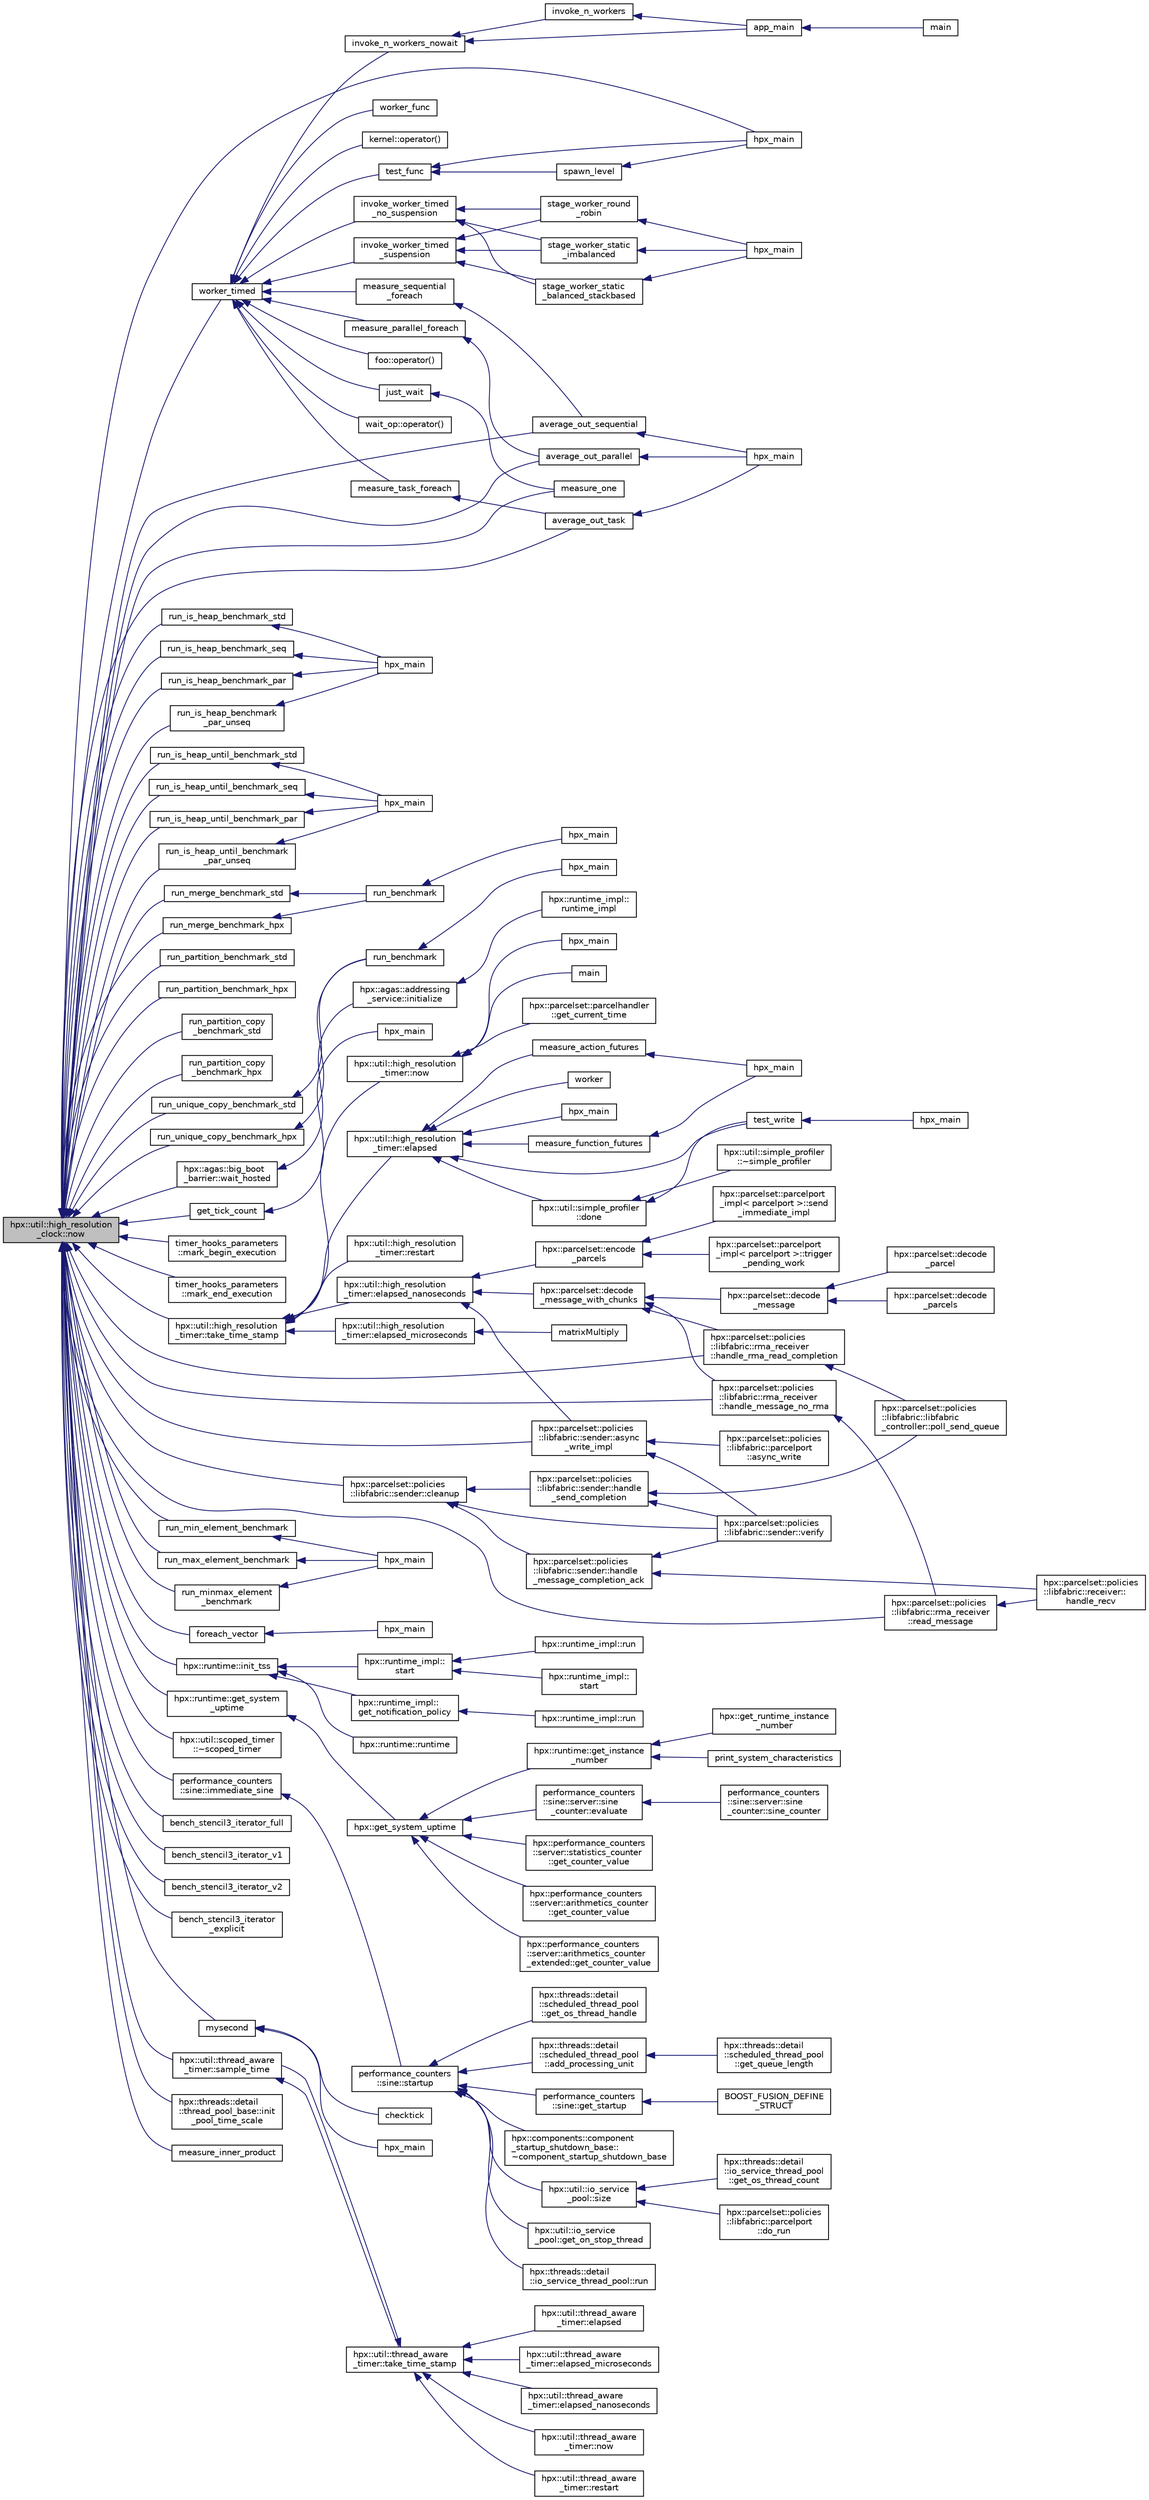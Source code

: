digraph "hpx::util::high_resolution_clock::now"
{
  edge [fontname="Helvetica",fontsize="10",labelfontname="Helvetica",labelfontsize="10"];
  node [fontname="Helvetica",fontsize="10",shape=record];
  rankdir="LR";
  Node90 [label="hpx::util::high_resolution\l_clock::now",height=0.2,width=0.4,color="black", fillcolor="grey75", style="filled", fontcolor="black"];
  Node90 -> Node91 [dir="back",color="midnightblue",fontsize="10",style="solid",fontname="Helvetica"];
  Node91 [label="hpx_main",height=0.2,width=0.4,color="black", fillcolor="white", style="filled",URL="$de/da6/async__overheads_8cpp.html#a4ca51ec94fa82421fc621b58eef7b01c"];
  Node90 -> Node92 [dir="back",color="midnightblue",fontsize="10",style="solid",fontname="Helvetica"];
  Node92 [label="run_is_heap_benchmark_std",height=0.2,width=0.4,color="black", fillcolor="white", style="filled",URL="$da/d4f/benchmark__is__heap_8cpp.html#a67b63c5bbcc73a1ccbd7fc8a8b75e2df"];
  Node92 -> Node93 [dir="back",color="midnightblue",fontsize="10",style="solid",fontname="Helvetica"];
  Node93 [label="hpx_main",height=0.2,width=0.4,color="black", fillcolor="white", style="filled",URL="$da/d4f/benchmark__is__heap_8cpp.html#a4ca51ec94fa82421fc621b58eef7b01c"];
  Node90 -> Node94 [dir="back",color="midnightblue",fontsize="10",style="solid",fontname="Helvetica"];
  Node94 [label="run_is_heap_benchmark_seq",height=0.2,width=0.4,color="black", fillcolor="white", style="filled",URL="$da/d4f/benchmark__is__heap_8cpp.html#a163836cb641572dca14893cb27f0ef33"];
  Node94 -> Node93 [dir="back",color="midnightblue",fontsize="10",style="solid",fontname="Helvetica"];
  Node90 -> Node95 [dir="back",color="midnightblue",fontsize="10",style="solid",fontname="Helvetica"];
  Node95 [label="run_is_heap_benchmark_par",height=0.2,width=0.4,color="black", fillcolor="white", style="filled",URL="$da/d4f/benchmark__is__heap_8cpp.html#a9f7882904c572b17cbab75fb2d8c5d2f"];
  Node95 -> Node93 [dir="back",color="midnightblue",fontsize="10",style="solid",fontname="Helvetica"];
  Node90 -> Node96 [dir="back",color="midnightblue",fontsize="10",style="solid",fontname="Helvetica"];
  Node96 [label="run_is_heap_benchmark\l_par_unseq",height=0.2,width=0.4,color="black", fillcolor="white", style="filled",URL="$da/d4f/benchmark__is__heap_8cpp.html#a2305e6d99c57032a780d74edc565ab75"];
  Node96 -> Node93 [dir="back",color="midnightblue",fontsize="10",style="solid",fontname="Helvetica"];
  Node90 -> Node97 [dir="back",color="midnightblue",fontsize="10",style="solid",fontname="Helvetica"];
  Node97 [label="run_is_heap_until_benchmark_std",height=0.2,width=0.4,color="black", fillcolor="white", style="filled",URL="$dc/df5/benchmark__is__heap__until_8cpp.html#ab528ce5836d1ed3fc7264d5d101d6c05"];
  Node97 -> Node98 [dir="back",color="midnightblue",fontsize="10",style="solid",fontname="Helvetica"];
  Node98 [label="hpx_main",height=0.2,width=0.4,color="black", fillcolor="white", style="filled",URL="$dc/df5/benchmark__is__heap__until_8cpp.html#a4ca51ec94fa82421fc621b58eef7b01c"];
  Node90 -> Node99 [dir="back",color="midnightblue",fontsize="10",style="solid",fontname="Helvetica"];
  Node99 [label="run_is_heap_until_benchmark_seq",height=0.2,width=0.4,color="black", fillcolor="white", style="filled",URL="$dc/df5/benchmark__is__heap__until_8cpp.html#a2f1e5702cb0bfe59d87b1b18c90da22d"];
  Node99 -> Node98 [dir="back",color="midnightblue",fontsize="10",style="solid",fontname="Helvetica"];
  Node90 -> Node100 [dir="back",color="midnightblue",fontsize="10",style="solid",fontname="Helvetica"];
  Node100 [label="run_is_heap_until_benchmark_par",height=0.2,width=0.4,color="black", fillcolor="white", style="filled",URL="$dc/df5/benchmark__is__heap__until_8cpp.html#a54d8fcdca96998b62fddd64dc62270c4"];
  Node100 -> Node98 [dir="back",color="midnightblue",fontsize="10",style="solid",fontname="Helvetica"];
  Node90 -> Node101 [dir="back",color="midnightblue",fontsize="10",style="solid",fontname="Helvetica"];
  Node101 [label="run_is_heap_until_benchmark\l_par_unseq",height=0.2,width=0.4,color="black", fillcolor="white", style="filled",URL="$dc/df5/benchmark__is__heap__until_8cpp.html#af8d3bad21e750b099ce0b56e1ec9d8da"];
  Node101 -> Node98 [dir="back",color="midnightblue",fontsize="10",style="solid",fontname="Helvetica"];
  Node90 -> Node102 [dir="back",color="midnightblue",fontsize="10",style="solid",fontname="Helvetica"];
  Node102 [label="run_merge_benchmark_std",height=0.2,width=0.4,color="black", fillcolor="white", style="filled",URL="$dd/d49/benchmark__merge_8cpp.html#aae6963ce4de76fd2f2ef9fb7e066ec07"];
  Node102 -> Node103 [dir="back",color="midnightblue",fontsize="10",style="solid",fontname="Helvetica"];
  Node103 [label="run_benchmark",height=0.2,width=0.4,color="black", fillcolor="white", style="filled",URL="$dd/d49/benchmark__merge_8cpp.html#ad5c58db487e8c73d2570954a51bc051e"];
  Node103 -> Node104 [dir="back",color="midnightblue",fontsize="10",style="solid",fontname="Helvetica"];
  Node104 [label="hpx_main",height=0.2,width=0.4,color="black", fillcolor="white", style="filled",URL="$dd/d49/benchmark__merge_8cpp.html#a4ca51ec94fa82421fc621b58eef7b01c"];
  Node90 -> Node105 [dir="back",color="midnightblue",fontsize="10",style="solid",fontname="Helvetica"];
  Node105 [label="run_merge_benchmark_hpx",height=0.2,width=0.4,color="black", fillcolor="white", style="filled",URL="$dd/d49/benchmark__merge_8cpp.html#ab46a8af5e594f8e949841d537a4eeeeb"];
  Node105 -> Node103 [dir="back",color="midnightblue",fontsize="10",style="solid",fontname="Helvetica"];
  Node90 -> Node106 [dir="back",color="midnightblue",fontsize="10",style="solid",fontname="Helvetica"];
  Node106 [label="run_partition_benchmark_std",height=0.2,width=0.4,color="black", fillcolor="white", style="filled",URL="$d9/d88/benchmark__partition_8cpp.html#a8587bbea477cabbc07fb8c0909fda4bf"];
  Node90 -> Node107 [dir="back",color="midnightblue",fontsize="10",style="solid",fontname="Helvetica"];
  Node107 [label="run_partition_benchmark_hpx",height=0.2,width=0.4,color="black", fillcolor="white", style="filled",URL="$d9/d88/benchmark__partition_8cpp.html#a5c3c49868cd7a8f750c0d4d67d90501c"];
  Node90 -> Node108 [dir="back",color="midnightblue",fontsize="10",style="solid",fontname="Helvetica"];
  Node108 [label="run_partition_copy\l_benchmark_std",height=0.2,width=0.4,color="black", fillcolor="white", style="filled",URL="$d3/d0e/benchmark__partition__copy_8cpp.html#a9dfb246e7eae99b9dbf9a322ce884e3b"];
  Node90 -> Node109 [dir="back",color="midnightblue",fontsize="10",style="solid",fontname="Helvetica"];
  Node109 [label="run_partition_copy\l_benchmark_hpx",height=0.2,width=0.4,color="black", fillcolor="white", style="filled",URL="$d3/d0e/benchmark__partition__copy_8cpp.html#a2e3e2d2b3967f9d47c81046f1c3c96f3"];
  Node90 -> Node110 [dir="back",color="midnightblue",fontsize="10",style="solid",fontname="Helvetica"];
  Node110 [label="run_unique_copy_benchmark_std",height=0.2,width=0.4,color="black", fillcolor="white", style="filled",URL="$d9/d53/benchmark__unique__copy_8cpp.html#a04e5eab4bde5de0971c6fd2d5680b593"];
  Node110 -> Node111 [dir="back",color="midnightblue",fontsize="10",style="solid",fontname="Helvetica"];
  Node111 [label="run_benchmark",height=0.2,width=0.4,color="black", fillcolor="white", style="filled",URL="$d9/d53/benchmark__unique__copy_8cpp.html#a8a407c44bd918179459c618a5e2f01b3"];
  Node111 -> Node112 [dir="back",color="midnightblue",fontsize="10",style="solid",fontname="Helvetica"];
  Node112 [label="hpx_main",height=0.2,width=0.4,color="black", fillcolor="white", style="filled",URL="$d9/d53/benchmark__unique__copy_8cpp.html#a4ca51ec94fa82421fc621b58eef7b01c"];
  Node90 -> Node113 [dir="back",color="midnightblue",fontsize="10",style="solid",fontname="Helvetica"];
  Node113 [label="run_unique_copy_benchmark_hpx",height=0.2,width=0.4,color="black", fillcolor="white", style="filled",URL="$d9/d53/benchmark__unique__copy_8cpp.html#a98d2e40523a689d806d5f8ca5d1fc9be"];
  Node113 -> Node111 [dir="back",color="midnightblue",fontsize="10",style="solid",fontname="Helvetica"];
  Node90 -> Node114 [dir="back",color="midnightblue",fontsize="10",style="solid",fontname="Helvetica"];
  Node114 [label="hpx::agas::big_boot\l_barrier::wait_hosted",height=0.2,width=0.4,color="black", fillcolor="white", style="filled",URL="$d8/db6/structhpx_1_1agas_1_1big__boot__barrier.html#af83d97cabe46bfd67841283fece1cb24"];
  Node114 -> Node115 [dir="back",color="midnightblue",fontsize="10",style="solid",fontname="Helvetica"];
  Node115 [label="hpx::agas::addressing\l_service::initialize",height=0.2,width=0.4,color="black", fillcolor="white", style="filled",URL="$db/d58/structhpx_1_1agas_1_1addressing__service.html#afb80dcf683086f9ec1237c81129017d8"];
  Node115 -> Node116 [dir="back",color="midnightblue",fontsize="10",style="solid",fontname="Helvetica"];
  Node116 [label="hpx::runtime_impl::\lruntime_impl",height=0.2,width=0.4,color="black", fillcolor="white", style="filled",URL="$dc/d80/classhpx_1_1runtime__impl.html#a19b55584b2e6b6b4d72ae159fbef0f6e"];
  Node90 -> Node117 [dir="back",color="midnightblue",fontsize="10",style="solid",fontname="Helvetica"];
  Node117 [label="get_tick_count",height=0.2,width=0.4,color="black", fillcolor="white", style="filled",URL="$d6/da1/dataflow__791_8cpp.html#a4ffa9fa2b7397b7beec3a38e5bda57b8"];
  Node117 -> Node118 [dir="back",color="midnightblue",fontsize="10",style="solid",fontname="Helvetica"];
  Node118 [label="hpx_main",height=0.2,width=0.4,color="black", fillcolor="white", style="filled",URL="$d6/da1/dataflow__791_8cpp.html#ab1825231fb9efbfb464404767c072654"];
  Node90 -> Node119 [dir="back",color="midnightblue",fontsize="10",style="solid",fontname="Helvetica"];
  Node119 [label="timer_hooks_parameters\l::mark_begin_execution",height=0.2,width=0.4,color="black", fillcolor="white", style="filled",URL="$da/db2/structtimer__hooks__parameters.html#a7fa779ba4a0c379a5366ee825a6bfb9c"];
  Node90 -> Node120 [dir="back",color="midnightblue",fontsize="10",style="solid",fontname="Helvetica"];
  Node120 [label="timer_hooks_parameters\l::mark_end_execution",height=0.2,width=0.4,color="black", fillcolor="white", style="filled",URL="$da/db2/structtimer__hooks__parameters.html#a1743632bb3da3e34b44dd3b9330e88bb"];
  Node90 -> Node121 [dir="back",color="midnightblue",fontsize="10",style="solid",fontname="Helvetica"];
  Node121 [label="average_out_parallel",height=0.2,width=0.4,color="black", fillcolor="white", style="filled",URL="$d4/d94/foreach__scaling_8cpp.html#ae28771bf3023fb27477011ca1deb3017"];
  Node121 -> Node122 [dir="back",color="midnightblue",fontsize="10",style="solid",fontname="Helvetica"];
  Node122 [label="hpx_main",height=0.2,width=0.4,color="black", fillcolor="white", style="filled",URL="$d4/d94/foreach__scaling_8cpp.html#a4ca51ec94fa82421fc621b58eef7b01c"];
  Node90 -> Node123 [dir="back",color="midnightblue",fontsize="10",style="solid",fontname="Helvetica"];
  Node123 [label="average_out_task",height=0.2,width=0.4,color="black", fillcolor="white", style="filled",URL="$d4/d94/foreach__scaling_8cpp.html#a6f6981d918aadc4c7f5d292e3241ded0"];
  Node123 -> Node122 [dir="back",color="midnightblue",fontsize="10",style="solid",fontname="Helvetica"];
  Node90 -> Node124 [dir="back",color="midnightblue",fontsize="10",style="solid",fontname="Helvetica"];
  Node124 [label="average_out_sequential",height=0.2,width=0.4,color="black", fillcolor="white", style="filled",URL="$d4/d94/foreach__scaling_8cpp.html#a07652cc5e47955ddcb52e9896727864a"];
  Node124 -> Node122 [dir="back",color="midnightblue",fontsize="10",style="solid",fontname="Helvetica"];
  Node90 -> Node125 [dir="back",color="midnightblue",fontsize="10",style="solid",fontname="Helvetica"];
  Node125 [label="hpx::util::high_resolution\l_timer::take_time_stamp",height=0.2,width=0.4,color="black", fillcolor="white", style="filled",URL="$d6/d0f/classhpx_1_1util_1_1high__resolution__timer.html#abdc7f9511dd3bfe1c5da2c38fe295851"];
  Node125 -> Node126 [dir="back",color="midnightblue",fontsize="10",style="solid",fontname="Helvetica"];
  Node126 [label="hpx::util::high_resolution\l_timer::now",height=0.2,width=0.4,color="black", fillcolor="white", style="filled",URL="$d6/d0f/classhpx_1_1util_1_1high__resolution__timer.html#a4c3cd19f74c6244f5ba21433d4af63ef"];
  Node126 -> Node127 [dir="back",color="midnightblue",fontsize="10",style="solid",fontname="Helvetica"];
  Node127 [label="hpx_main",height=0.2,width=0.4,color="black", fillcolor="white", style="filled",URL="$d6/d6c/barrier__performance_8cpp.html#aefd26dd818037509b2241068d57e3e1d"];
  Node126 -> Node128 [dir="back",color="midnightblue",fontsize="10",style="solid",fontname="Helvetica"];
  Node128 [label="main",height=0.2,width=0.4,color="black", fillcolor="white", style="filled",URL="$d6/d6c/barrier__performance_8cpp.html#a0ddf1224851353fc92bfbff6f499fa97"];
  Node126 -> Node129 [dir="back",color="midnightblue",fontsize="10",style="solid",fontname="Helvetica"];
  Node129 [label="hpx::parcelset::parcelhandler\l::get_current_time",height=0.2,width=0.4,color="black", fillcolor="white", style="filled",URL="$d4/d2f/classhpx_1_1parcelset_1_1parcelhandler.html#a9bf65eeef3afcaecbc7b81be32c86303"];
  Node125 -> Node130 [dir="back",color="midnightblue",fontsize="10",style="solid",fontname="Helvetica"];
  Node130 [label="hpx::util::high_resolution\l_timer::restart",height=0.2,width=0.4,color="black", fillcolor="white", style="filled",URL="$d6/d0f/classhpx_1_1util_1_1high__resolution__timer.html#a135417c97a57cb7e77d52544d5ce4950"];
  Node125 -> Node131 [dir="back",color="midnightblue",fontsize="10",style="solid",fontname="Helvetica"];
  Node131 [label="hpx::util::high_resolution\l_timer::elapsed",height=0.2,width=0.4,color="black", fillcolor="white", style="filled",URL="$d6/d0f/classhpx_1_1util_1_1high__resolution__timer.html#abdf9bf5837743b9abdccc618a1c86736"];
  Node131 -> Node132 [dir="back",color="midnightblue",fontsize="10",style="solid",fontname="Helvetica"];
  Node132 [label="hpx_main",height=0.2,width=0.4,color="black", fillcolor="white", style="filled",URL="$d7/d92/block__os__threads__1036_8cpp.html#aefd26dd818037509b2241068d57e3e1d"];
  Node131 -> Node133 [dir="back",color="midnightblue",fontsize="10",style="solid",fontname="Helvetica"];
  Node133 [label="measure_action_futures",height=0.2,width=0.4,color="black", fillcolor="white", style="filled",URL="$d3/d79/future__overhead_8cpp.html#a9a3eff89e718d4dcaf811a3262299d7b"];
  Node133 -> Node134 [dir="back",color="midnightblue",fontsize="10",style="solid",fontname="Helvetica"];
  Node134 [label="hpx_main",height=0.2,width=0.4,color="black", fillcolor="white", style="filled",URL="$d3/d79/future__overhead_8cpp.html#aaf67a3863f19ff7033e239ebb1204fb7"];
  Node131 -> Node135 [dir="back",color="midnightblue",fontsize="10",style="solid",fontname="Helvetica"];
  Node135 [label="measure_function_futures",height=0.2,width=0.4,color="black", fillcolor="white", style="filled",URL="$d3/d79/future__overhead_8cpp.html#abb9c0468f399cf830ce0334538c8b7bc"];
  Node135 -> Node134 [dir="back",color="midnightblue",fontsize="10",style="solid",fontname="Helvetica"];
  Node131 -> Node136 [dir="back",color="midnightblue",fontsize="10",style="solid",fontname="Helvetica"];
  Node136 [label="test_write",height=0.2,width=0.4,color="black", fillcolor="white", style="filled",URL="$db/daa/network__storage_8cpp.html#ad940e27486bbdb223140ebe25e357823"];
  Node136 -> Node137 [dir="back",color="midnightblue",fontsize="10",style="solid",fontname="Helvetica"];
  Node137 [label="hpx_main",height=0.2,width=0.4,color="black", fillcolor="white", style="filled",URL="$db/daa/network__storage_8cpp.html#a4ca51ec94fa82421fc621b58eef7b01c"];
  Node131 -> Node138 [dir="back",color="midnightblue",fontsize="10",style="solid",fontname="Helvetica"];
  Node138 [label="worker",height=0.2,width=0.4,color="black", fillcolor="white", style="filled",URL="$d0/dce/qthreads__homogeneous__timed__task__spawn_8cpp.html#acebaba9c3b2cb32c7888100647b7b922"];
  Node131 -> Node139 [dir="back",color="midnightblue",fontsize="10",style="solid",fontname="Helvetica"];
  Node139 [label="hpx::util::simple_profiler\l::done",height=0.2,width=0.4,color="black", fillcolor="white", style="filled",URL="$d8/dd4/classhpx_1_1util_1_1simple__profiler.html#aa56591d192ceab514c42e2e7bca42ad5"];
  Node139 -> Node136 [dir="back",color="midnightblue",fontsize="10",style="solid",fontname="Helvetica"];
  Node139 -> Node140 [dir="back",color="midnightblue",fontsize="10",style="solid",fontname="Helvetica"];
  Node140 [label="hpx::util::simple_profiler\l::~simple_profiler",height=0.2,width=0.4,color="black", fillcolor="white", style="filled",URL="$d8/dd4/classhpx_1_1util_1_1simple__profiler.html#a026b67f076692c4b155a5250414066fc"];
  Node125 -> Node141 [dir="back",color="midnightblue",fontsize="10",style="solid",fontname="Helvetica"];
  Node141 [label="hpx::util::high_resolution\l_timer::elapsed_microseconds",height=0.2,width=0.4,color="black", fillcolor="white", style="filled",URL="$d6/d0f/classhpx_1_1util_1_1high__resolution__timer.html#a6c379d15dcb874a23cfab6057899029a"];
  Node141 -> Node142 [dir="back",color="midnightblue",fontsize="10",style="solid",fontname="Helvetica"];
  Node142 [label="matrixMultiply",height=0.2,width=0.4,color="black", fillcolor="white", style="filled",URL="$dd/d84/cublas__matmul_8cpp.html#aa067c394898cc546b800722bc5eae6ee"];
  Node125 -> Node143 [dir="back",color="midnightblue",fontsize="10",style="solid",fontname="Helvetica"];
  Node143 [label="hpx::util::high_resolution\l_timer::elapsed_nanoseconds",height=0.2,width=0.4,color="black", fillcolor="white", style="filled",URL="$d6/d0f/classhpx_1_1util_1_1high__resolution__timer.html#ace92217d04bfb8f44f2acf7ab6156033"];
  Node143 -> Node144 [dir="back",color="midnightblue",fontsize="10",style="solid",fontname="Helvetica"];
  Node144 [label="hpx::parcelset::decode\l_message_with_chunks",height=0.2,width=0.4,color="black", fillcolor="white", style="filled",URL="$d4/d41/namespacehpx_1_1parcelset.html#abb7d99e0c8aaa983f0851d9c5d4e78bf"];
  Node144 -> Node145 [dir="back",color="midnightblue",fontsize="10",style="solid",fontname="Helvetica"];
  Node145 [label="hpx::parcelset::decode\l_message",height=0.2,width=0.4,color="black", fillcolor="white", style="filled",URL="$d4/d41/namespacehpx_1_1parcelset.html#ab5f27461c52dbbfeab29fe8a37986faa"];
  Node145 -> Node146 [dir="back",color="midnightblue",fontsize="10",style="solid",fontname="Helvetica"];
  Node146 [label="hpx::parcelset::decode\l_parcel",height=0.2,width=0.4,color="black", fillcolor="white", style="filled",URL="$d4/d41/namespacehpx_1_1parcelset.html#a0199ca3fa04e8fa08c9e6b9eec41ebb5"];
  Node145 -> Node147 [dir="back",color="midnightblue",fontsize="10",style="solid",fontname="Helvetica"];
  Node147 [label="hpx::parcelset::decode\l_parcels",height=0.2,width=0.4,color="black", fillcolor="white", style="filled",URL="$d4/d41/namespacehpx_1_1parcelset.html#aa7b4acdaa73e95824f4406d316551b51"];
  Node144 -> Node148 [dir="back",color="midnightblue",fontsize="10",style="solid",fontname="Helvetica"];
  Node148 [label="hpx::parcelset::policies\l::libfabric::rma_receiver\l::handle_message_no_rma",height=0.2,width=0.4,color="black", fillcolor="white", style="filled",URL="$d4/d56/structhpx_1_1parcelset_1_1policies_1_1libfabric_1_1rma__receiver.html#a9ee3082ad51ee63cf85049b8126580f0"];
  Node148 -> Node149 [dir="back",color="midnightblue",fontsize="10",style="solid",fontname="Helvetica"];
  Node149 [label="hpx::parcelset::policies\l::libfabric::rma_receiver\l::read_message",height=0.2,width=0.4,color="black", fillcolor="white", style="filled",URL="$d4/d56/structhpx_1_1parcelset_1_1policies_1_1libfabric_1_1rma__receiver.html#a687e3e9569a57b6bd48220ecd7ef2394"];
  Node149 -> Node150 [dir="back",color="midnightblue",fontsize="10",style="solid",fontname="Helvetica"];
  Node150 [label="hpx::parcelset::policies\l::libfabric::receiver::\lhandle_recv",height=0.2,width=0.4,color="black", fillcolor="white", style="filled",URL="$d9/df5/structhpx_1_1parcelset_1_1policies_1_1libfabric_1_1receiver.html#ae18eac5b1593bc79ba31cf828177d611"];
  Node144 -> Node151 [dir="back",color="midnightblue",fontsize="10",style="solid",fontname="Helvetica"];
  Node151 [label="hpx::parcelset::policies\l::libfabric::rma_receiver\l::handle_rma_read_completion",height=0.2,width=0.4,color="black", fillcolor="white", style="filled",URL="$d4/d56/structhpx_1_1parcelset_1_1policies_1_1libfabric_1_1rma__receiver.html#a77182bc65fb4dd0fc0737d87bec05a72"];
  Node151 -> Node152 [dir="back",color="midnightblue",fontsize="10",style="solid",fontname="Helvetica"];
  Node152 [label="hpx::parcelset::policies\l::libfabric::libfabric\l_controller::poll_send_queue",height=0.2,width=0.4,color="black", fillcolor="white", style="filled",URL="$db/d9f/classhpx_1_1parcelset_1_1policies_1_1libfabric_1_1libfabric__controller.html#afaa02e122be1ea6800a245af7b3a9cf8"];
  Node143 -> Node153 [dir="back",color="midnightblue",fontsize="10",style="solid",fontname="Helvetica"];
  Node153 [label="hpx::parcelset::encode\l_parcels",height=0.2,width=0.4,color="black", fillcolor="white", style="filled",URL="$d4/d41/namespacehpx_1_1parcelset.html#a85e1e1a4ee7e78d596f2cd32fa609cac"];
  Node153 -> Node154 [dir="back",color="midnightblue",fontsize="10",style="solid",fontname="Helvetica"];
  Node154 [label="hpx::parcelset::parcelport\l_impl\< parcelport \>::send\l_immediate_impl",height=0.2,width=0.4,color="black", fillcolor="white", style="filled",URL="$db/d0a/classhpx_1_1parcelset_1_1parcelport__impl.html#aa8e1c465a67665c83591d61d2d14a0b0"];
  Node153 -> Node155 [dir="back",color="midnightblue",fontsize="10",style="solid",fontname="Helvetica"];
  Node155 [label="hpx::parcelset::parcelport\l_impl\< parcelport \>::trigger\l_pending_work",height=0.2,width=0.4,color="black", fillcolor="white", style="filled",URL="$db/d0a/classhpx_1_1parcelset_1_1parcelport__impl.html#a590024331c0c701e3585be0cea1e6fd0"];
  Node143 -> Node156 [dir="back",color="midnightblue",fontsize="10",style="solid",fontname="Helvetica"];
  Node156 [label="hpx::parcelset::policies\l::libfabric::sender::async\l_write_impl",height=0.2,width=0.4,color="black", fillcolor="white", style="filled",URL="$dc/d51/structhpx_1_1parcelset_1_1policies_1_1libfabric_1_1sender.html#adea231b4af347f936a08e0e4c773ab27"];
  Node156 -> Node157 [dir="back",color="midnightblue",fontsize="10",style="solid",fontname="Helvetica"];
  Node157 [label="hpx::parcelset::policies\l::libfabric::parcelport\l::async_write",height=0.2,width=0.4,color="black", fillcolor="white", style="filled",URL="$dc/d91/structhpx_1_1parcelset_1_1policies_1_1libfabric_1_1parcelport.html#a0a141201dc86244ea52c8199b0aae836"];
  Node156 -> Node158 [dir="back",color="midnightblue",fontsize="10",style="solid",fontname="Helvetica"];
  Node158 [label="hpx::parcelset::policies\l::libfabric::sender::verify",height=0.2,width=0.4,color="black", fillcolor="white", style="filled",URL="$dc/d51/structhpx_1_1parcelset_1_1policies_1_1libfabric_1_1sender.html#a6bb118c55aa4f3d85d10ef778ed4d102"];
  Node90 -> Node159 [dir="back",color="midnightblue",fontsize="10",style="solid",fontname="Helvetica"];
  Node159 [label="run_min_element_benchmark",height=0.2,width=0.4,color="black", fillcolor="white", style="filled",URL="$d9/d93/minmax__element__performance_8cpp.html#abd4ad2483a8d6746c8a3fb7057236f25"];
  Node159 -> Node160 [dir="back",color="midnightblue",fontsize="10",style="solid",fontname="Helvetica"];
  Node160 [label="hpx_main",height=0.2,width=0.4,color="black", fillcolor="white", style="filled",URL="$d9/d93/minmax__element__performance_8cpp.html#a4ca51ec94fa82421fc621b58eef7b01c"];
  Node90 -> Node161 [dir="back",color="midnightblue",fontsize="10",style="solid",fontname="Helvetica"];
  Node161 [label="run_max_element_benchmark",height=0.2,width=0.4,color="black", fillcolor="white", style="filled",URL="$d9/d93/minmax__element__performance_8cpp.html#a3c87fe780848980b0a3044d753c7af14"];
  Node161 -> Node160 [dir="back",color="midnightblue",fontsize="10",style="solid",fontname="Helvetica"];
  Node90 -> Node162 [dir="back",color="midnightblue",fontsize="10",style="solid",fontname="Helvetica"];
  Node162 [label="run_minmax_element\l_benchmark",height=0.2,width=0.4,color="black", fillcolor="white", style="filled",URL="$d9/d93/minmax__element__performance_8cpp.html#a834512757d35e73664a608dfd3efc33c"];
  Node162 -> Node160 [dir="back",color="midnightblue",fontsize="10",style="solid",fontname="Helvetica"];
  Node90 -> Node163 [dir="back",color="midnightblue",fontsize="10",style="solid",fontname="Helvetica"];
  Node163 [label="measure_one",height=0.2,width=0.4,color="black", fillcolor="white", style="filled",URL="$d2/d07/parent__vs__child__stealing_8cpp.html#aa04846c433364fd900a34cb09e851d85"];
  Node90 -> Node164 [dir="back",color="midnightblue",fontsize="10",style="solid",fontname="Helvetica"];
  Node164 [label="foreach_vector",height=0.2,width=0.4,color="black", fillcolor="white", style="filled",URL="$df/d5f/partitioned__vector__foreach_8cpp.html#ac1d92bd3e68bd0b741e42768d146a4d2"];
  Node164 -> Node165 [dir="back",color="midnightblue",fontsize="10",style="solid",fontname="Helvetica"];
  Node165 [label="hpx_main",height=0.2,width=0.4,color="black", fillcolor="white", style="filled",URL="$df/d5f/partitioned__vector__foreach_8cpp.html#a4ca51ec94fa82421fc621b58eef7b01c"];
  Node90 -> Node149 [dir="back",color="midnightblue",fontsize="10",style="solid",fontname="Helvetica"];
  Node90 -> Node148 [dir="back",color="midnightblue",fontsize="10",style="solid",fontname="Helvetica"];
  Node90 -> Node151 [dir="back",color="midnightblue",fontsize="10",style="solid",fontname="Helvetica"];
  Node90 -> Node166 [dir="back",color="midnightblue",fontsize="10",style="solid",fontname="Helvetica"];
  Node166 [label="hpx::runtime::init_tss",height=0.2,width=0.4,color="black", fillcolor="white", style="filled",URL="$d0/d7b/classhpx_1_1runtime.html#a8aa04153394a34e9f75cf0a07a05ad27"];
  Node166 -> Node167 [dir="back",color="midnightblue",fontsize="10",style="solid",fontname="Helvetica"];
  Node167 [label="hpx::runtime::runtime",height=0.2,width=0.4,color="black", fillcolor="white", style="filled",URL="$d0/d7b/classhpx_1_1runtime.html#ab43f75dc859aa23717d94f591b7c3ff8",tooltip="construct a new instance of a runtime "];
  Node166 -> Node168 [dir="back",color="midnightblue",fontsize="10",style="solid",fontname="Helvetica"];
  Node168 [label="hpx::runtime_impl::\lstart",height=0.2,width=0.4,color="black", fillcolor="white", style="filled",URL="$dc/d80/classhpx_1_1runtime__impl.html#af9bdb195f306613b511f9055416bfd22",tooltip="Start the runtime system. "];
  Node168 -> Node169 [dir="back",color="midnightblue",fontsize="10",style="solid",fontname="Helvetica"];
  Node169 [label="hpx::runtime_impl::\lstart",height=0.2,width=0.4,color="black", fillcolor="white", style="filled",URL="$dc/d80/classhpx_1_1runtime__impl.html#a65be9f67d82e42bc9d6ad34da1fd8e68",tooltip="Start the runtime system. "];
  Node168 -> Node170 [dir="back",color="midnightblue",fontsize="10",style="solid",fontname="Helvetica"];
  Node170 [label="hpx::runtime_impl::run",height=0.2,width=0.4,color="black", fillcolor="white", style="filled",URL="$dc/d80/classhpx_1_1runtime__impl.html#ad97f579306f8e516c65886ca56a58f2b",tooltip="Run the HPX runtime system, use the given function for the main thread and block waiting for all thre..."];
  Node166 -> Node171 [dir="back",color="midnightblue",fontsize="10",style="solid",fontname="Helvetica"];
  Node171 [label="hpx::runtime_impl::\lget_notification_policy",height=0.2,width=0.4,color="black", fillcolor="white", style="filled",URL="$dc/d80/classhpx_1_1runtime__impl.html#aa9de8265198ceaf0e1e3f2ac1d78462e"];
  Node171 -> Node172 [dir="back",color="midnightblue",fontsize="10",style="solid",fontname="Helvetica"];
  Node172 [label="hpx::runtime_impl::run",height=0.2,width=0.4,color="black", fillcolor="white", style="filled",URL="$dc/d80/classhpx_1_1runtime__impl.html#af8458421582bcb47802b012932a68757",tooltip="Run the HPX runtime system, initially use the given number of (OS) threads in the thread-manager and ..."];
  Node90 -> Node173 [dir="back",color="midnightblue",fontsize="10",style="solid",fontname="Helvetica"];
  Node173 [label="hpx::runtime::get_system\l_uptime",height=0.2,width=0.4,color="black", fillcolor="white", style="filled",URL="$d0/d7b/classhpx_1_1runtime.html#a85a04b7c2a3746fa0bd05f3e45068969",tooltip="Return the system uptime measure on the thread executing this call. "];
  Node173 -> Node174 [dir="back",color="midnightblue",fontsize="10",style="solid",fontname="Helvetica"];
  Node174 [label="hpx::get_system_uptime",height=0.2,width=0.4,color="black", fillcolor="white", style="filled",URL="$d8/d83/namespacehpx.html#a805a6863e2633550de10e42233f6ee0b",tooltip="Return the system uptime measure on the thread executing this call. "];
  Node174 -> Node175 [dir="back",color="midnightblue",fontsize="10",style="solid",fontname="Helvetica"];
  Node175 [label="hpx::performance_counters\l::server::arithmetics_counter\l::get_counter_value",height=0.2,width=0.4,color="black", fillcolor="white", style="filled",URL="$d4/d45/classhpx_1_1performance__counters_1_1server_1_1arithmetics__counter.html#a202d63f4d2380639ab50bdc8958d13f2",tooltip="Overloads from the base_counter base class. "];
  Node174 -> Node176 [dir="back",color="midnightblue",fontsize="10",style="solid",fontname="Helvetica"];
  Node176 [label="hpx::performance_counters\l::server::arithmetics_counter\l_extended::get_counter_value",height=0.2,width=0.4,color="black", fillcolor="white", style="filled",URL="$df/d89/classhpx_1_1performance__counters_1_1server_1_1arithmetics__counter__extended.html#a37679be547d209e1542577346a3602f0",tooltip="Overloads from the base_counter base class. "];
  Node174 -> Node177 [dir="back",color="midnightblue",fontsize="10",style="solid",fontname="Helvetica"];
  Node177 [label="hpx::runtime::get_instance\l_number",height=0.2,width=0.4,color="black", fillcolor="white", style="filled",URL="$d0/d7b/classhpx_1_1runtime.html#ae5be42db3f1780df79b6c3ca7f6fdc0b"];
  Node177 -> Node178 [dir="back",color="midnightblue",fontsize="10",style="solid",fontname="Helvetica"];
  Node178 [label="hpx::get_runtime_instance\l_number",height=0.2,width=0.4,color="black", fillcolor="white", style="filled",URL="$d8/d83/namespacehpx.html#a9cd8c96309c6ea084c51856ae6cde7a5"];
  Node177 -> Node179 [dir="back",color="midnightblue",fontsize="10",style="solid",fontname="Helvetica"];
  Node179 [label="print_system_characteristics",height=0.2,width=0.4,color="black", fillcolor="white", style="filled",URL="$d0/d07/system__characteristics_8hpp.html#ab89dcd3f8f12bd35634d3849f0e93d90"];
  Node174 -> Node180 [dir="back",color="midnightblue",fontsize="10",style="solid",fontname="Helvetica"];
  Node180 [label="performance_counters\l::sine::server::sine\l_counter::evaluate",height=0.2,width=0.4,color="black", fillcolor="white", style="filled",URL="$d1/d35/classperformance__counters_1_1sine_1_1server_1_1sine__counter.html#a88a7db03ac08f8503b8fa8f178d9e1f9"];
  Node180 -> Node181 [dir="back",color="midnightblue",fontsize="10",style="solid",fontname="Helvetica"];
  Node181 [label="performance_counters\l::sine::server::sine\l_counter::sine_counter",height=0.2,width=0.4,color="black", fillcolor="white", style="filled",URL="$d1/d35/classperformance__counters_1_1sine_1_1server_1_1sine__counter.html#a42411afc8afd81ed472f21639e4cb135"];
  Node174 -> Node182 [dir="back",color="midnightblue",fontsize="10",style="solid",fontname="Helvetica"];
  Node182 [label="hpx::performance_counters\l::server::statistics_counter\l::get_counter_value",height=0.2,width=0.4,color="black", fillcolor="white", style="filled",URL="$d6/d3f/classhpx_1_1performance__counters_1_1server_1_1statistics__counter.html#ae8c17cb11f82d7e0ca07203053b579b2",tooltip="Overloads from the base_counter base class. "];
  Node90 -> Node183 [dir="back",color="midnightblue",fontsize="10",style="solid",fontname="Helvetica"];
  Node183 [label="hpx::util::scoped_timer\l::~scoped_timer",height=0.2,width=0.4,color="black", fillcolor="white", style="filled",URL="$d5/d17/structhpx_1_1util_1_1scoped__timer.html#a6b6985d662abe85470ecc18f6006856e"];
  Node90 -> Node156 [dir="back",color="midnightblue",fontsize="10",style="solid",fontname="Helvetica"];
  Node90 -> Node184 [dir="back",color="midnightblue",fontsize="10",style="solid",fontname="Helvetica"];
  Node184 [label="hpx::parcelset::policies\l::libfabric::sender::cleanup",height=0.2,width=0.4,color="black", fillcolor="white", style="filled",URL="$dc/d51/structhpx_1_1parcelset_1_1policies_1_1libfabric_1_1sender.html#a001378149a6cda49a0e0e6082acb45dc"];
  Node184 -> Node185 [dir="back",color="midnightblue",fontsize="10",style="solid",fontname="Helvetica"];
  Node185 [label="hpx::parcelset::policies\l::libfabric::sender::handle\l_send_completion",height=0.2,width=0.4,color="black", fillcolor="white", style="filled",URL="$dc/d51/structhpx_1_1parcelset_1_1policies_1_1libfabric_1_1sender.html#ae1af542af2c0b67dc4d03687eaaf6e1e"];
  Node185 -> Node152 [dir="back",color="midnightblue",fontsize="10",style="solid",fontname="Helvetica"];
  Node185 -> Node158 [dir="back",color="midnightblue",fontsize="10",style="solid",fontname="Helvetica"];
  Node184 -> Node186 [dir="back",color="midnightblue",fontsize="10",style="solid",fontname="Helvetica"];
  Node186 [label="hpx::parcelset::policies\l::libfabric::sender::handle\l_message_completion_ack",height=0.2,width=0.4,color="black", fillcolor="white", style="filled",URL="$dc/d51/structhpx_1_1parcelset_1_1policies_1_1libfabric_1_1sender.html#aa5a794880fce3044ac57b3d1624b2ff0"];
  Node186 -> Node150 [dir="back",color="midnightblue",fontsize="10",style="solid",fontname="Helvetica"];
  Node186 -> Node158 [dir="back",color="midnightblue",fontsize="10",style="solid",fontname="Helvetica"];
  Node184 -> Node158 [dir="back",color="midnightblue",fontsize="10",style="solid",fontname="Helvetica"];
  Node90 -> Node187 [dir="back",color="midnightblue",fontsize="10",style="solid",fontname="Helvetica"];
  Node187 [label="performance_counters\l::sine::immediate_sine",height=0.2,width=0.4,color="black", fillcolor="white", style="filled",URL="$d1/d04/namespaceperformance__counters_1_1sine.html#a79e6db51a4d53a4fa906134b7b370dca"];
  Node187 -> Node188 [dir="back",color="midnightblue",fontsize="10",style="solid",fontname="Helvetica"];
  Node188 [label="performance_counters\l::sine::startup",height=0.2,width=0.4,color="black", fillcolor="white", style="filled",URL="$d1/d04/namespaceperformance__counters_1_1sine.html#a73ad17477610d96bd56bdc05fc19d92a"];
  Node188 -> Node189 [dir="back",color="midnightblue",fontsize="10",style="solid",fontname="Helvetica"];
  Node189 [label="hpx::components::component\l_startup_shutdown_base::\l~component_startup_shutdown_base",height=0.2,width=0.4,color="black", fillcolor="white", style="filled",URL="$d3/dd9/structhpx_1_1components_1_1component__startup__shutdown__base.html#a57921f1aff8ae707782f0759c06665de"];
  Node188 -> Node190 [dir="back",color="midnightblue",fontsize="10",style="solid",fontname="Helvetica"];
  Node190 [label="hpx::util::io_service\l_pool::size",height=0.2,width=0.4,color="black", fillcolor="white", style="filled",URL="$db/d19/classhpx_1_1util_1_1io__service__pool.html#af7e070444c6cfb215fdb4b1d7976d341",tooltip="Get number of threads associated with this I/O service. "];
  Node190 -> Node191 [dir="back",color="midnightblue",fontsize="10",style="solid",fontname="Helvetica"];
  Node191 [label="hpx::threads::detail\l::io_service_thread_pool\l::get_os_thread_count",height=0.2,width=0.4,color="black", fillcolor="white", style="filled",URL="$d9/d4a/classhpx_1_1threads_1_1detail_1_1io__service__thread__pool.html#a4d2488cb49796207f76b6f12fe96b47e"];
  Node190 -> Node192 [dir="back",color="midnightblue",fontsize="10",style="solid",fontname="Helvetica"];
  Node192 [label="hpx::parcelset::policies\l::libfabric::parcelport\l::do_run",height=0.2,width=0.4,color="black", fillcolor="white", style="filled",URL="$dc/d91/structhpx_1_1parcelset_1_1policies_1_1libfabric_1_1parcelport.html#a6e57ffdf7bb6390a115e6a1cde9872c5"];
  Node188 -> Node193 [dir="back",color="midnightblue",fontsize="10",style="solid",fontname="Helvetica"];
  Node193 [label="hpx::util::io_service\l_pool::get_on_stop_thread",height=0.2,width=0.4,color="black", fillcolor="white", style="filled",URL="$db/d19/classhpx_1_1util_1_1io__service__pool.html#abfd69991e67cfe2f7dbea839a5cf63af"];
  Node188 -> Node194 [dir="back",color="midnightblue",fontsize="10",style="solid",fontname="Helvetica"];
  Node194 [label="hpx::threads::detail\l::io_service_thread_pool::run",height=0.2,width=0.4,color="black", fillcolor="white", style="filled",URL="$d9/d4a/classhpx_1_1threads_1_1detail_1_1io__service__thread__pool.html#ad90796aa145ea2cd32e902ebb27e5d3e"];
  Node188 -> Node195 [dir="back",color="midnightblue",fontsize="10",style="solid",fontname="Helvetica"];
  Node195 [label="hpx::threads::detail\l::scheduled_thread_pool\l::get_os_thread_handle",height=0.2,width=0.4,color="black", fillcolor="white", style="filled",URL="$d2/df7/classhpx_1_1threads_1_1detail_1_1scheduled__thread__pool.html#a18f2b38df9ce10cde72b3a19174b18fe"];
  Node188 -> Node196 [dir="back",color="midnightblue",fontsize="10",style="solid",fontname="Helvetica"];
  Node196 [label="hpx::threads::detail\l::scheduled_thread_pool\l::add_processing_unit",height=0.2,width=0.4,color="black", fillcolor="white", style="filled",URL="$d2/df7/classhpx_1_1threads_1_1detail_1_1scheduled__thread__pool.html#a898fd945f669a69a8dc4ef660206df51"];
  Node196 -> Node197 [dir="back",color="midnightblue",fontsize="10",style="solid",fontname="Helvetica"];
  Node197 [label="hpx::threads::detail\l::scheduled_thread_pool\l::get_queue_length",height=0.2,width=0.4,color="black", fillcolor="white", style="filled",URL="$d2/df7/classhpx_1_1threads_1_1detail_1_1scheduled__thread__pool.html#a2f281765fae56e182a978b907c75f1ca"];
  Node188 -> Node198 [dir="back",color="midnightblue",fontsize="10",style="solid",fontname="Helvetica"];
  Node198 [label="performance_counters\l::sine::get_startup",height=0.2,width=0.4,color="black", fillcolor="white", style="filled",URL="$d1/d04/namespaceperformance__counters_1_1sine.html#afdd6b64370ca1540fdc40ed54ede6efe"];
  Node198 -> Node199 [dir="back",color="midnightblue",fontsize="10",style="solid",fontname="Helvetica"];
  Node199 [label="BOOST_FUSION_DEFINE\l_STRUCT",height=0.2,width=0.4,color="black", fillcolor="white", style="filled",URL="$d4/d89/io__counters_8cpp.html#a7c451f3370d4f2fe4a1a19d73e82f681"];
  Node90 -> Node200 [dir="back",color="midnightblue",fontsize="10",style="solid",fontname="Helvetica"];
  Node200 [label="bench_stencil3_iterator_full",height=0.2,width=0.4,color="black", fillcolor="white", style="filled",URL="$db/d9e/stencil3__iterators_8cpp.html#a1f05f6eaafb7e6d765645cf9f6007912"];
  Node90 -> Node201 [dir="back",color="midnightblue",fontsize="10",style="solid",fontname="Helvetica"];
  Node201 [label="bench_stencil3_iterator_v1",height=0.2,width=0.4,color="black", fillcolor="white", style="filled",URL="$db/d9e/stencil3__iterators_8cpp.html#a083980ded9a2b4b180896116b3172840"];
  Node90 -> Node202 [dir="back",color="midnightblue",fontsize="10",style="solid",fontname="Helvetica"];
  Node202 [label="bench_stencil3_iterator_v2",height=0.2,width=0.4,color="black", fillcolor="white", style="filled",URL="$db/d9e/stencil3__iterators_8cpp.html#a9eb0fdf489f85984dfe6094fb9afaddc"];
  Node90 -> Node203 [dir="back",color="midnightblue",fontsize="10",style="solid",fontname="Helvetica"];
  Node203 [label="bench_stencil3_iterator\l_explicit",height=0.2,width=0.4,color="black", fillcolor="white", style="filled",URL="$db/d9e/stencil3__iterators_8cpp.html#af68781c1addb0ed46175e921402943b4"];
  Node90 -> Node204 [dir="back",color="midnightblue",fontsize="10",style="solid",fontname="Helvetica"];
  Node204 [label="mysecond",height=0.2,width=0.4,color="black", fillcolor="white", style="filled",URL="$da/d5f/stream_8cpp.html#a9e38b13bf65824053497de4e39c0ade0"];
  Node204 -> Node205 [dir="back",color="midnightblue",fontsize="10",style="solid",fontname="Helvetica"];
  Node205 [label="checktick",height=0.2,width=0.4,color="black", fillcolor="white", style="filled",URL="$da/d5f/stream_8cpp.html#a641749ae82fadfbbada24345fcd77e78"];
  Node204 -> Node206 [dir="back",color="midnightblue",fontsize="10",style="solid",fontname="Helvetica"];
  Node206 [label="hpx_main",height=0.2,width=0.4,color="black", fillcolor="white", style="filled",URL="$da/d5f/stream_8cpp.html#a4ca51ec94fa82421fc621b58eef7b01c"];
  Node90 -> Node207 [dir="back",color="midnightblue",fontsize="10",style="solid",fontname="Helvetica"];
  Node207 [label="hpx::util::thread_aware\l_timer::sample_time",height=0.2,width=0.4,color="black", fillcolor="white", style="filled",URL="$de/d1d/classhpx_1_1util_1_1thread__aware__timer.html#af38b1360accaacbcdc4542ebf446cd44"];
  Node207 -> Node208 [dir="back",color="midnightblue",fontsize="10",style="solid",fontname="Helvetica"];
  Node208 [label="hpx::util::thread_aware\l_timer::take_time_stamp",height=0.2,width=0.4,color="black", fillcolor="white", style="filled",URL="$de/d1d/classhpx_1_1util_1_1thread__aware__timer.html#af14ccb9b2257816fb630fbfff60dd9c4"];
  Node208 -> Node209 [dir="back",color="midnightblue",fontsize="10",style="solid",fontname="Helvetica"];
  Node209 [label="hpx::util::thread_aware\l_timer::now",height=0.2,width=0.4,color="black", fillcolor="white", style="filled",URL="$de/d1d/classhpx_1_1util_1_1thread__aware__timer.html#a9361a3da793845c922e362dc3fde9cd6"];
  Node208 -> Node210 [dir="back",color="midnightblue",fontsize="10",style="solid",fontname="Helvetica"];
  Node210 [label="hpx::util::thread_aware\l_timer::restart",height=0.2,width=0.4,color="black", fillcolor="white", style="filled",URL="$de/d1d/classhpx_1_1util_1_1thread__aware__timer.html#a88f210a64557987984f0b776bcad2ddd"];
  Node208 -> Node211 [dir="back",color="midnightblue",fontsize="10",style="solid",fontname="Helvetica"];
  Node211 [label="hpx::util::thread_aware\l_timer::elapsed",height=0.2,width=0.4,color="black", fillcolor="white", style="filled",URL="$de/d1d/classhpx_1_1util_1_1thread__aware__timer.html#a26d807ff873fb2563b9dfd57bd763a07"];
  Node208 -> Node212 [dir="back",color="midnightblue",fontsize="10",style="solid",fontname="Helvetica"];
  Node212 [label="hpx::util::thread_aware\l_timer::elapsed_microseconds",height=0.2,width=0.4,color="black", fillcolor="white", style="filled",URL="$de/d1d/classhpx_1_1util_1_1thread__aware__timer.html#a7d5ef68077ad72ed62f85e7990e9d9fd"];
  Node208 -> Node213 [dir="back",color="midnightblue",fontsize="10",style="solid",fontname="Helvetica"];
  Node213 [label="hpx::util::thread_aware\l_timer::elapsed_nanoseconds",height=0.2,width=0.4,color="black", fillcolor="white", style="filled",URL="$de/d1d/classhpx_1_1util_1_1thread__aware__timer.html#a930f778d1069620bd597512886acc69d"];
  Node208 -> Node207 [dir="back",color="midnightblue",fontsize="10",style="solid",fontname="Helvetica"];
  Node90 -> Node214 [dir="back",color="midnightblue",fontsize="10",style="solid",fontname="Helvetica"];
  Node214 [label="hpx::threads::detail\l::thread_pool_base::init\l_pool_time_scale",height=0.2,width=0.4,color="black", fillcolor="white", style="filled",URL="$de/dae/classhpx_1_1threads_1_1detail_1_1thread__pool__base.html#a47417fb07fe61b5c39eb9928b6bdd724"];
  Node90 -> Node215 [dir="back",color="midnightblue",fontsize="10",style="solid",fontname="Helvetica"];
  Node215 [label="measure_inner_product",height=0.2,width=0.4,color="black", fillcolor="white", style="filled",URL="$d1/dae/transform__reduce__binary__scaling_8cpp.html#a18cd6cf97d06b50aed509453a85054cf"];
  Node90 -> Node216 [dir="back",color="midnightblue",fontsize="10",style="solid",fontname="Helvetica"];
  Node216 [label="worker_timed",height=0.2,width=0.4,color="black", fillcolor="white", style="filled",URL="$d4/db8/worker__timed_8hpp.html#a11be0c8620df93f53ec0a28d215d3cd9"];
  Node216 -> Node217 [dir="back",color="midnightblue",fontsize="10",style="solid",fontname="Helvetica"];
  Node217 [label="test_func",height=0.2,width=0.4,color="black", fillcolor="white", style="filled",URL="$de/da6/async__overheads_8cpp.html#a90bddeba9cc68793b3e853f85e1dfa91"];
  Node217 -> Node218 [dir="back",color="midnightblue",fontsize="10",style="solid",fontname="Helvetica"];
  Node218 [label="spawn_level",height=0.2,width=0.4,color="black", fillcolor="white", style="filled",URL="$de/da6/async__overheads_8cpp.html#a456defbaea2e41cd35e7b02a0376a056"];
  Node218 -> Node91 [dir="back",color="midnightblue",fontsize="10",style="solid",fontname="Helvetica"];
  Node217 -> Node91 [dir="back",color="midnightblue",fontsize="10",style="solid",fontname="Helvetica"];
  Node216 -> Node219 [dir="back",color="midnightblue",fontsize="10",style="solid",fontname="Helvetica"];
  Node219 [label="kernel::operator()",height=0.2,width=0.4,color="black", fillcolor="white", style="filled",URL="$da/ddd/structkernel.html#af54edb3e0e02c6fc93e86e53d4018929"];
  Node216 -> Node220 [dir="back",color="midnightblue",fontsize="10",style="solid",fontname="Helvetica"];
  Node220 [label="invoke_n_workers_nowait",height=0.2,width=0.4,color="black", fillcolor="white", style="filled",URL="$d7/d58/delay__baseline__threaded_8cpp.html#aff71c49c52fd16a7af0ee24f9cbd9f7c"];
  Node220 -> Node221 [dir="back",color="midnightblue",fontsize="10",style="solid",fontname="Helvetica"];
  Node221 [label="invoke_n_workers",height=0.2,width=0.4,color="black", fillcolor="white", style="filled",URL="$d7/d58/delay__baseline__threaded_8cpp.html#a8c1ea924cae4e5eaa461c174df632b4d"];
  Node221 -> Node222 [dir="back",color="midnightblue",fontsize="10",style="solid",fontname="Helvetica"];
  Node222 [label="app_main",height=0.2,width=0.4,color="black", fillcolor="white", style="filled",URL="$d7/d58/delay__baseline__threaded_8cpp.html#a2911bdb4417ea09024ae9e733afdc936"];
  Node222 -> Node223 [dir="back",color="midnightblue",fontsize="10",style="solid",fontname="Helvetica"];
  Node223 [label="main",height=0.2,width=0.4,color="black", fillcolor="white", style="filled",URL="$d7/d58/delay__baseline__threaded_8cpp.html#a0ddf1224851353fc92bfbff6f499fa97"];
  Node220 -> Node222 [dir="back",color="midnightblue",fontsize="10",style="solid",fontname="Helvetica"];
  Node216 -> Node224 [dir="back",color="midnightblue",fontsize="10",style="solid",fontname="Helvetica"];
  Node224 [label="measure_sequential\l_foreach",height=0.2,width=0.4,color="black", fillcolor="white", style="filled",URL="$d4/d94/foreach__scaling_8cpp.html#a8b988305b19845b3046c98e43f4f1add"];
  Node224 -> Node124 [dir="back",color="midnightblue",fontsize="10",style="solid",fontname="Helvetica"];
  Node216 -> Node225 [dir="back",color="midnightblue",fontsize="10",style="solid",fontname="Helvetica"];
  Node225 [label="measure_parallel_foreach",height=0.2,width=0.4,color="black", fillcolor="white", style="filled",URL="$d4/d94/foreach__scaling_8cpp.html#a898abd404f99fff4dd6b9b7d12795494"];
  Node225 -> Node121 [dir="back",color="midnightblue",fontsize="10",style="solid",fontname="Helvetica"];
  Node216 -> Node226 [dir="back",color="midnightblue",fontsize="10",style="solid",fontname="Helvetica"];
  Node226 [label="measure_task_foreach",height=0.2,width=0.4,color="black", fillcolor="white", style="filled",URL="$d4/d94/foreach__scaling_8cpp.html#abad3a79ac7e4a4bd95e686ceccec7de7"];
  Node226 -> Node123 [dir="back",color="midnightblue",fontsize="10",style="solid",fontname="Helvetica"];
  Node216 -> Node227 [dir="back",color="midnightblue",fontsize="10",style="solid",fontname="Helvetica"];
  Node227 [label="foo::operator()",height=0.2,width=0.4,color="black", fillcolor="white", style="filled",URL="$d3/dad/structfoo.html#a5eddff813b94fdccc3b985403a02cb50"];
  Node216 -> Node228 [dir="back",color="midnightblue",fontsize="10",style="solid",fontname="Helvetica"];
  Node228 [label="just_wait",height=0.2,width=0.4,color="black", fillcolor="white", style="filled",URL="$d2/d07/parent__vs__child__stealing_8cpp.html#a5dfcc9a40d4807f88a239d078aca2df3"];
  Node228 -> Node163 [dir="back",color="midnightblue",fontsize="10",style="solid",fontname="Helvetica"];
  Node216 -> Node229 [dir="back",color="midnightblue",fontsize="10",style="solid",fontname="Helvetica"];
  Node229 [label="wait_op::operator()",height=0.2,width=0.4,color="black", fillcolor="white", style="filled",URL="$d4/d34/structwait__op.html#adc6af0f425d4afb963440edfd5e773b8"];
  Node216 -> Node230 [dir="back",color="midnightblue",fontsize="10",style="solid",fontname="Helvetica"];
  Node230 [label="worker_func",height=0.2,width=0.4,color="black", fillcolor="white", style="filled",URL="$df/d06/qthreads__heterogeneous__timed__task__spawn_8cpp.html#ad0dfdedc9bab4fc0929411e091b6035f"];
  Node216 -> Node231 [dir="back",color="midnightblue",fontsize="10",style="solid",fontname="Helvetica"];
  Node231 [label="invoke_worker_timed\l_no_suspension",height=0.2,width=0.4,color="black", fillcolor="white", style="filled",URL="$df/de1/timed__task__spawn_8cpp.html#ab965a0d03a17cb0f545748e7d9eb38c3"];
  Node231 -> Node232 [dir="back",color="midnightblue",fontsize="10",style="solid",fontname="Helvetica"];
  Node232 [label="stage_worker_static\l_balanced_stackbased",height=0.2,width=0.4,color="black", fillcolor="white", style="filled",URL="$df/de1/timed__task__spawn_8cpp.html#a080d49e6f3dbf611dc09b4eefb05c56a"];
  Node232 -> Node233 [dir="back",color="midnightblue",fontsize="10",style="solid",fontname="Helvetica"];
  Node233 [label="hpx_main",height=0.2,width=0.4,color="black", fillcolor="white", style="filled",URL="$df/de1/timed__task__spawn_8cpp.html#aaf67a3863f19ff7033e239ebb1204fb7"];
  Node231 -> Node234 [dir="back",color="midnightblue",fontsize="10",style="solid",fontname="Helvetica"];
  Node234 [label="stage_worker_static\l_imbalanced",height=0.2,width=0.4,color="black", fillcolor="white", style="filled",URL="$df/de1/timed__task__spawn_8cpp.html#aad6e9a3c933772b7c4adda28ebe9dfe3"];
  Node234 -> Node233 [dir="back",color="midnightblue",fontsize="10",style="solid",fontname="Helvetica"];
  Node231 -> Node235 [dir="back",color="midnightblue",fontsize="10",style="solid",fontname="Helvetica"];
  Node235 [label="stage_worker_round\l_robin",height=0.2,width=0.4,color="black", fillcolor="white", style="filled",URL="$df/de1/timed__task__spawn_8cpp.html#a5afc40d88dc0b3aa1bc973ea37ffcd4b"];
  Node235 -> Node233 [dir="back",color="midnightblue",fontsize="10",style="solid",fontname="Helvetica"];
  Node216 -> Node236 [dir="back",color="midnightblue",fontsize="10",style="solid",fontname="Helvetica"];
  Node236 [label="invoke_worker_timed\l_suspension",height=0.2,width=0.4,color="black", fillcolor="white", style="filled",URL="$df/de1/timed__task__spawn_8cpp.html#a4f433b87e585b9d1b1c2b2d0cccb5076"];
  Node236 -> Node232 [dir="back",color="midnightblue",fontsize="10",style="solid",fontname="Helvetica"];
  Node236 -> Node234 [dir="back",color="midnightblue",fontsize="10",style="solid",fontname="Helvetica"];
  Node236 -> Node235 [dir="back",color="midnightblue",fontsize="10",style="solid",fontname="Helvetica"];
}
